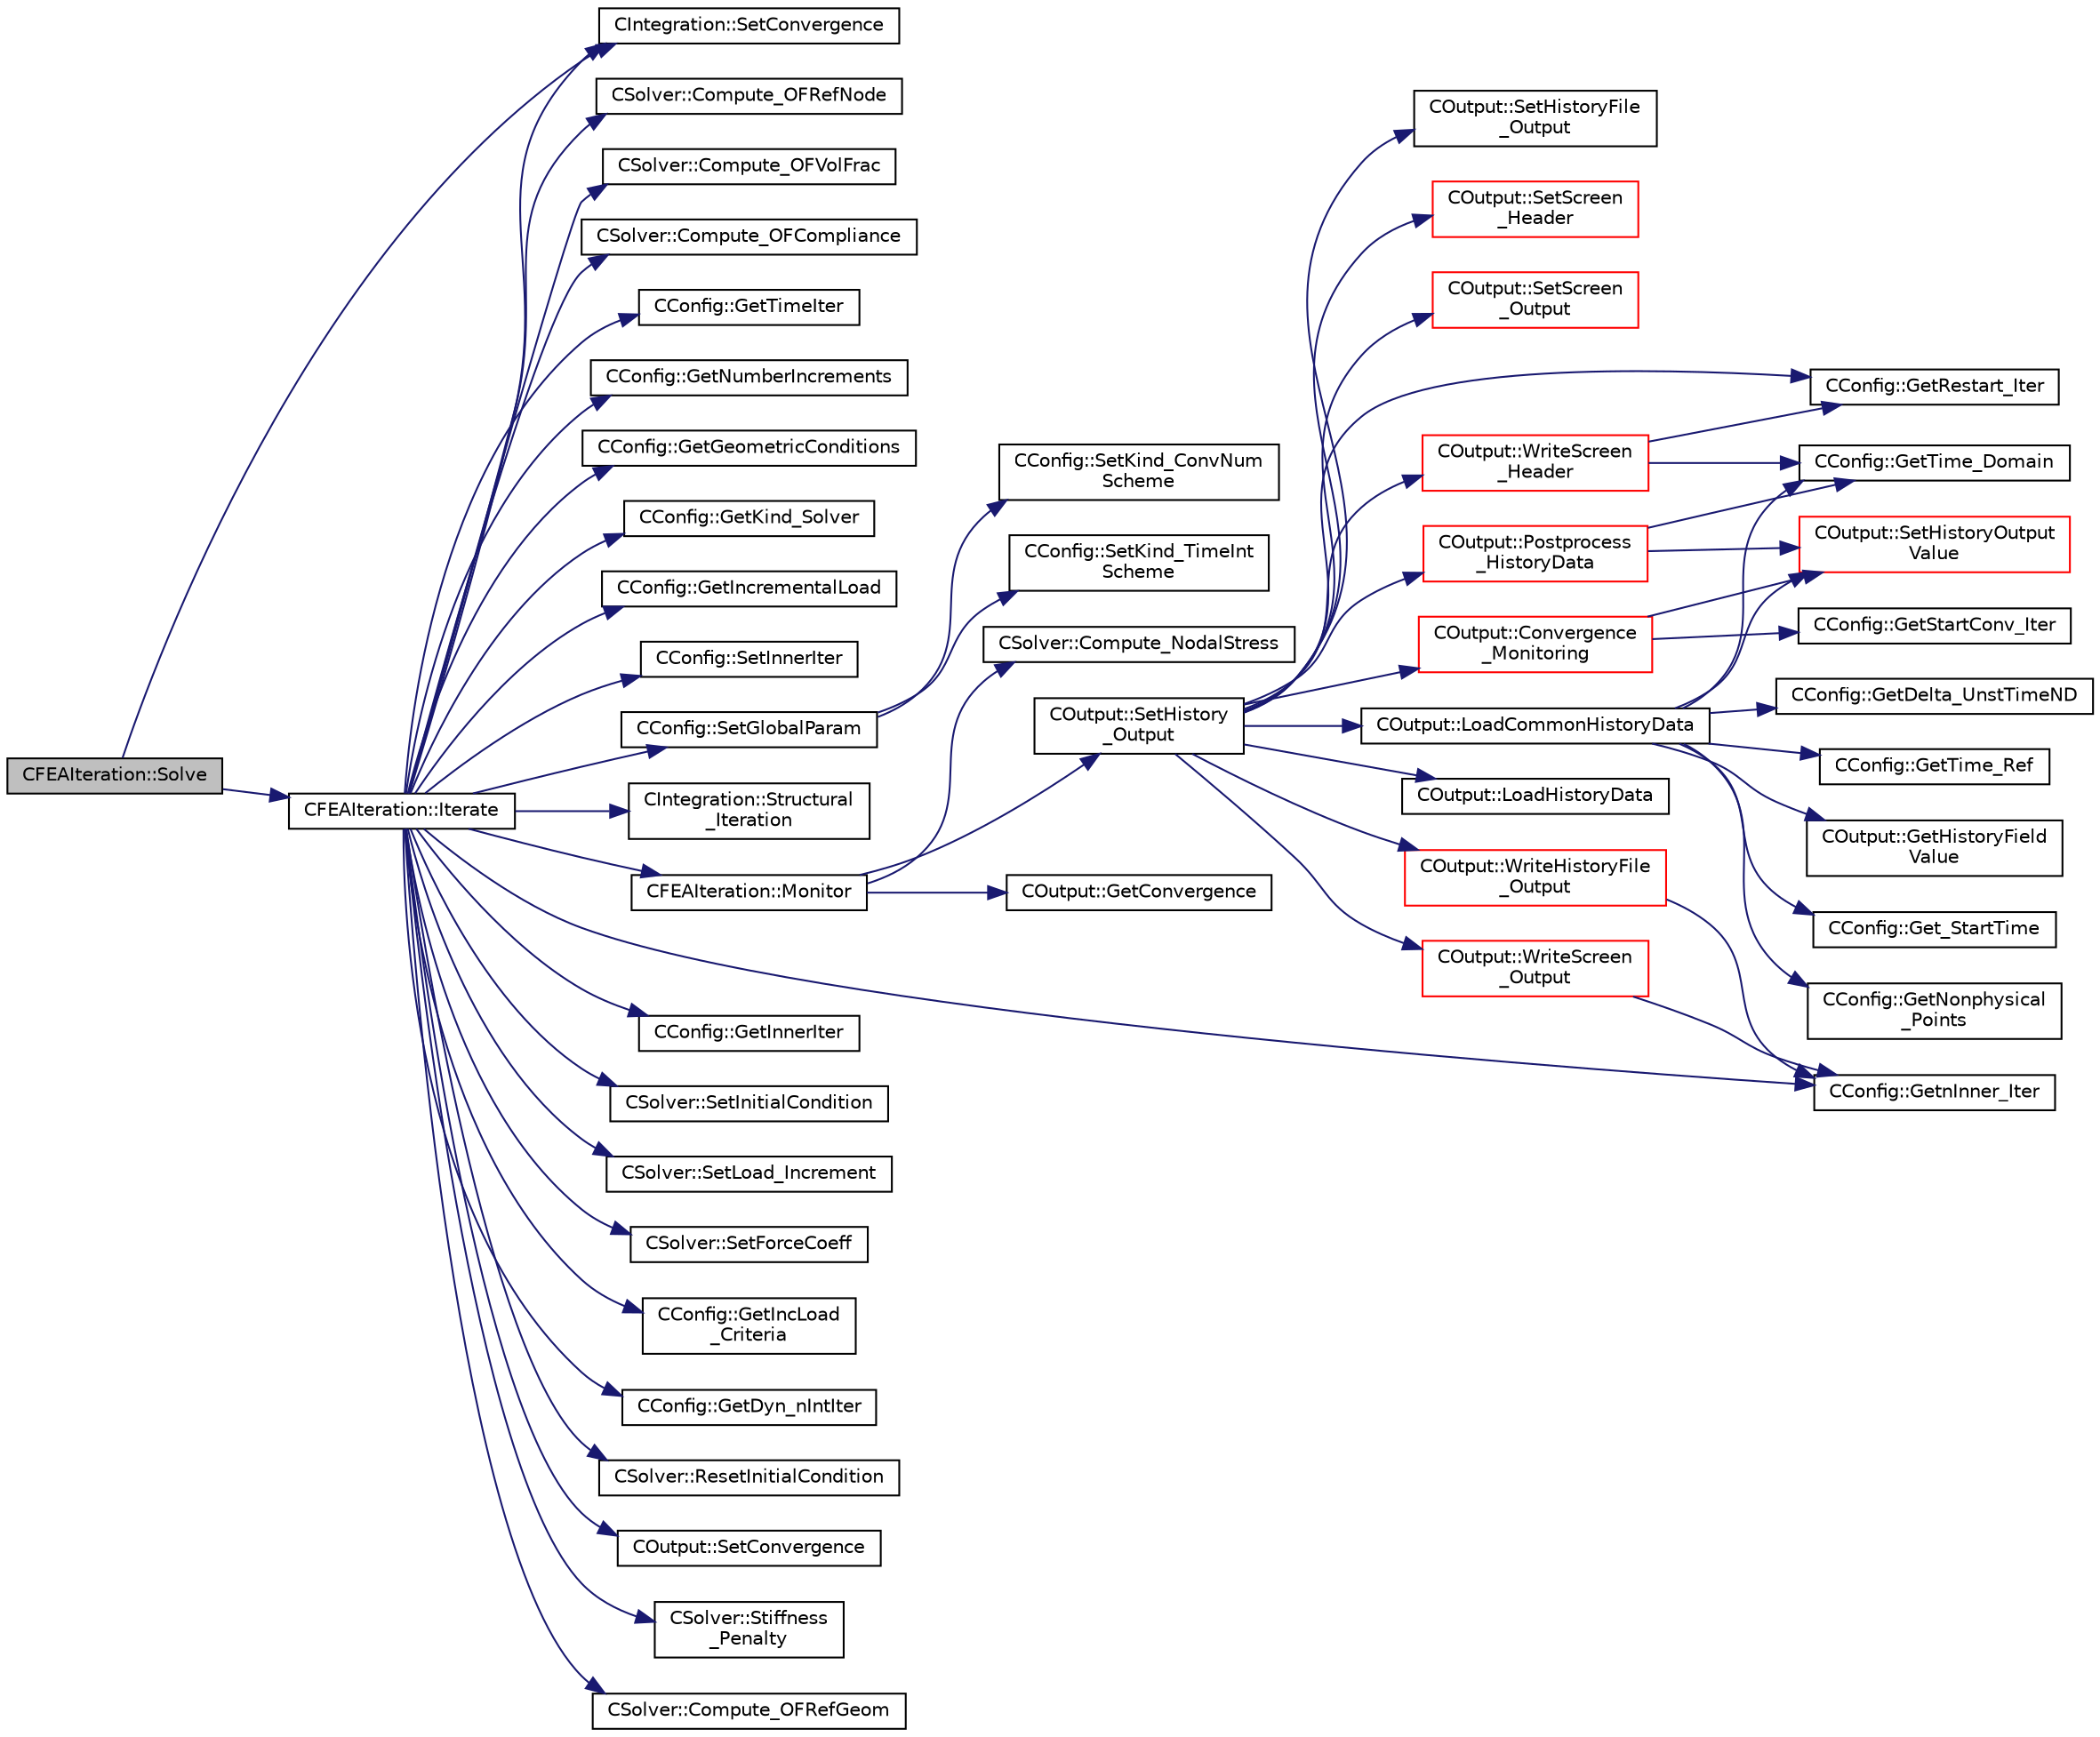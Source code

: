 digraph "CFEAIteration::Solve"
{
  edge [fontname="Helvetica",fontsize="10",labelfontname="Helvetica",labelfontsize="10"];
  node [fontname="Helvetica",fontsize="10",shape=record];
  rankdir="LR";
  Node256 [label="CFEAIteration::Solve",height=0.2,width=0.4,color="black", fillcolor="grey75", style="filled", fontcolor="black"];
  Node256 -> Node257 [color="midnightblue",fontsize="10",style="solid",fontname="Helvetica"];
  Node257 [label="CFEAIteration::Iterate",height=0.2,width=0.4,color="black", fillcolor="white", style="filled",URL="$class_c_f_e_a_iteration.html#af34a9ca7d54a7b4c31ad4fb1a487a158",tooltip="Perform a single iteration for structural analysis using the Finite Element Method. "];
  Node257 -> Node258 [color="midnightblue",fontsize="10",style="solid",fontname="Helvetica"];
  Node258 [label="CConfig::GetTimeIter",height=0.2,width=0.4,color="black", fillcolor="white", style="filled",URL="$class_c_config.html#aa659f28a1d71b0924944a9fb248e3d6e",tooltip="Get the current time iteration number. "];
  Node257 -> Node259 [color="midnightblue",fontsize="10",style="solid",fontname="Helvetica"];
  Node259 [label="CConfig::GetNumberIncrements",height=0.2,width=0.4,color="black", fillcolor="white", style="filled",URL="$class_c_config.html#aa860f9fe50610732728be9645f45488d",tooltip="Get the number of increments for an incremental load. "];
  Node257 -> Node260 [color="midnightblue",fontsize="10",style="solid",fontname="Helvetica"];
  Node260 [label="CConfig::GetGeometricConditions",height=0.2,width=0.4,color="black", fillcolor="white", style="filled",URL="$class_c_config.html#ac036c2fe542984a827ea2f21b3b4d4a6",tooltip="Geometric conditions for the structural solver. "];
  Node257 -> Node261 [color="midnightblue",fontsize="10",style="solid",fontname="Helvetica"];
  Node261 [label="CConfig::GetKind_Solver",height=0.2,width=0.4,color="black", fillcolor="white", style="filled",URL="$class_c_config.html#a0e2628fc803f14ec6179427ee02e8655",tooltip="Governing equations of the flow (it can be different from the run time equation). ..."];
  Node257 -> Node262 [color="midnightblue",fontsize="10",style="solid",fontname="Helvetica"];
  Node262 [label="CConfig::GetIncrementalLoad",height=0.2,width=0.4,color="black", fillcolor="white", style="filled",URL="$class_c_config.html#a4e4e8521bf3fdb0037a7a61186ca706d",tooltip="Check if we want to apply an incremental load to the nonlinear structural simulation. "];
  Node257 -> Node263 [color="midnightblue",fontsize="10",style="solid",fontname="Helvetica"];
  Node263 [label="CIntegration::SetConvergence",height=0.2,width=0.4,color="black", fillcolor="white", style="filled",URL="$class_c_integration.html#a5f5e3b9ec398e7d4aef31982f90bfc67",tooltip="Set the indicator of the convergence. "];
  Node257 -> Node264 [color="midnightblue",fontsize="10",style="solid",fontname="Helvetica"];
  Node264 [label="CConfig::SetInnerIter",height=0.2,width=0.4,color="black", fillcolor="white", style="filled",URL="$class_c_config.html#af57608dd44a9211af952763a67cbb2dc",tooltip="Set the current FSI iteration number. "];
  Node257 -> Node265 [color="midnightblue",fontsize="10",style="solid",fontname="Helvetica"];
  Node265 [label="CConfig::SetGlobalParam",height=0.2,width=0.4,color="black", fillcolor="white", style="filled",URL="$class_c_config.html#ac29cab2054fa1a6306790bf06df807e2",tooltip="Set the global parameters of each simulation for each runtime system. "];
  Node265 -> Node266 [color="midnightblue",fontsize="10",style="solid",fontname="Helvetica"];
  Node266 [label="CConfig::SetKind_ConvNum\lScheme",height=0.2,width=0.4,color="black", fillcolor="white", style="filled",URL="$class_c_config.html#a00fe3327e64dc4702368b049cd2f3f7a",tooltip="Set the parameters of the convective numerical scheme. "];
  Node265 -> Node267 [color="midnightblue",fontsize="10",style="solid",fontname="Helvetica"];
  Node267 [label="CConfig::SetKind_TimeInt\lScheme",height=0.2,width=0.4,color="black", fillcolor="white", style="filled",URL="$class_c_config.html#aeab5b83d725a0a87973af7bb9fa90e6c",tooltip="Set the kind of time integration scheme. "];
  Node257 -> Node268 [color="midnightblue",fontsize="10",style="solid",fontname="Helvetica"];
  Node268 [label="CIntegration::Structural\l_Iteration",height=0.2,width=0.4,color="black", fillcolor="white", style="filled",URL="$class_c_integration.html#a33ffbf2f26fda83a1dfde064bd5dd637",tooltip="A virtual member. "];
  Node257 -> Node269 [color="midnightblue",fontsize="10",style="solid",fontname="Helvetica"];
  Node269 [label="CFEAIteration::Monitor",height=0.2,width=0.4,color="black", fillcolor="white", style="filled",URL="$class_c_f_e_a_iteration.html#a7516ed7e4948785514ba831232614f4d",tooltip="Monitors the convergence and other metrics for the FEM system. "];
  Node269 -> Node270 [color="midnightblue",fontsize="10",style="solid",fontname="Helvetica"];
  Node270 [label="CSolver::Compute_NodalStress",height=0.2,width=0.4,color="black", fillcolor="white", style="filled",URL="$class_c_solver.html#a534bd8f075c5e21b018516580b4a1a1f",tooltip="A virtual member. "];
  Node269 -> Node271 [color="midnightblue",fontsize="10",style="solid",fontname="Helvetica"];
  Node271 [label="COutput::SetHistory\l_Output",height=0.2,width=0.4,color="black", fillcolor="white", style="filled",URL="$class_c_output.html#acf84143df1a158647605c980ecae2d7c",tooltip="Collects history data from the solvers, monitors the convergence and writes to screen and history fil..."];
  Node271 -> Node272 [color="midnightblue",fontsize="10",style="solid",fontname="Helvetica"];
  Node272 [label="CConfig::GetRestart_Iter",height=0.2,width=0.4,color="black", fillcolor="white", style="filled",URL="$class_c_config.html#adc13797fe94c17845a382dc34f706cfb",tooltip="Get the restart iteration. "];
  Node271 -> Node273 [color="midnightblue",fontsize="10",style="solid",fontname="Helvetica"];
  Node273 [label="COutput::LoadCommonHistoryData",height=0.2,width=0.4,color="black", fillcolor="white", style="filled",URL="$class_c_output.html#aa767bd68c5606524b19f1957b9bf4ce8",tooltip="Load values of the history fields common for all solvers. "];
  Node273 -> Node274 [color="midnightblue",fontsize="10",style="solid",fontname="Helvetica"];
  Node274 [label="COutput::SetHistoryOutput\lValue",height=0.2,width=0.4,color="red", fillcolor="white", style="filled",URL="$class_c_output.html#a1c1f836992f419544472329a44b8836e",tooltip="Set the value of a history output field. "];
  Node273 -> Node277 [color="midnightblue",fontsize="10",style="solid",fontname="Helvetica"];
  Node277 [label="CConfig::GetTime_Domain",height=0.2,width=0.4,color="black", fillcolor="white", style="filled",URL="$class_c_config.html#a6a11350b3c8d7577318be43cda6f7292",tooltip="Check if the multizone problem is solved for time domain. "];
  Node273 -> Node278 [color="midnightblue",fontsize="10",style="solid",fontname="Helvetica"];
  Node278 [label="CConfig::GetDelta_UnstTimeND",height=0.2,width=0.4,color="black", fillcolor="white", style="filled",URL="$class_c_config.html#a417b45d0da107126e803258901f57920",tooltip="If we are prforming an unsteady simulation, there is only one value of the time step for the complete..."];
  Node273 -> Node279 [color="midnightblue",fontsize="10",style="solid",fontname="Helvetica"];
  Node279 [label="CConfig::GetTime_Ref",height=0.2,width=0.4,color="black", fillcolor="white", style="filled",URL="$class_c_config.html#a08a17689e8bcd7b952b530fcb5a44842",tooltip="Get the value of the reference time for non-dimensionalization. "];
  Node273 -> Node280 [color="midnightblue",fontsize="10",style="solid",fontname="Helvetica"];
  Node280 [label="COutput::GetHistoryField\lValue",height=0.2,width=0.4,color="black", fillcolor="white", style="filled",URL="$class_c_output.html#aee0f98850225dbdba4f30b0d4fc63e77",tooltip="Get the value of particular history output field. "];
  Node273 -> Node281 [color="midnightblue",fontsize="10",style="solid",fontname="Helvetica"];
  Node281 [label="CConfig::Get_StartTime",height=0.2,width=0.4,color="black", fillcolor="white", style="filled",URL="$class_c_config.html#a095703548c09dae5de04721361933289",tooltip="Get the start time to track a phase of the code (preprocessing, compute, output). ..."];
  Node273 -> Node282 [color="midnightblue",fontsize="10",style="solid",fontname="Helvetica"];
  Node282 [label="CConfig::GetNonphysical\l_Points",height=0.2,width=0.4,color="black", fillcolor="white", style="filled",URL="$class_c_config.html#a802f454882362d0e3855c881bfedfa9f",tooltip="Get the current number of non-physical nodes in the solution. "];
  Node271 -> Node283 [color="midnightblue",fontsize="10",style="solid",fontname="Helvetica"];
  Node283 [label="COutput::LoadHistoryData",height=0.2,width=0.4,color="black", fillcolor="white", style="filled",URL="$class_c_output.html#a0e243627ea7e1ef04e68cd9b51d2736b",tooltip="Load the history output field values. "];
  Node271 -> Node284 [color="midnightblue",fontsize="10",style="solid",fontname="Helvetica"];
  Node284 [label="COutput::Convergence\l_Monitoring",height=0.2,width=0.4,color="red", fillcolor="white", style="filled",URL="$class_c_output.html#ad6a512715652bcf82c907b92da4302b8",tooltip="Monitor the convergence of an output field. "];
  Node284 -> Node285 [color="midnightblue",fontsize="10",style="solid",fontname="Helvetica"];
  Node285 [label="CConfig::GetStartConv_Iter",height=0.2,width=0.4,color="black", fillcolor="white", style="filled",URL="$class_c_config.html#a31f05501521eae78c33bf19374b5e0de",tooltip="Get the number of iterations that are not considered in the convergence criteria. ..."];
  Node284 -> Node274 [color="midnightblue",fontsize="10",style="solid",fontname="Helvetica"];
  Node271 -> Node289 [color="midnightblue",fontsize="10",style="solid",fontname="Helvetica"];
  Node289 [label="COutput::Postprocess\l_HistoryData",height=0.2,width=0.4,color="red", fillcolor="white", style="filled",URL="$class_c_output.html#ab2286efe6e4b78dd0daf13d2f1a6f886",tooltip="Postprocess_HistoryData. "];
  Node289 -> Node274 [color="midnightblue",fontsize="10",style="solid",fontname="Helvetica"];
  Node289 -> Node277 [color="midnightblue",fontsize="10",style="solid",fontname="Helvetica"];
  Node271 -> Node295 [color="midnightblue",fontsize="10",style="solid",fontname="Helvetica"];
  Node295 [label="COutput::WriteHistoryFile\l_Output",height=0.2,width=0.4,color="red", fillcolor="white", style="filled",URL="$class_c_output.html#ada04c152de1fb324a8e9f849eee6874c",tooltip="Determines if the history file output. "];
  Node295 -> Node300 [color="midnightblue",fontsize="10",style="solid",fontname="Helvetica"];
  Node300 [label="CConfig::GetnInner_Iter",height=0.2,width=0.4,color="black", fillcolor="white", style="filled",URL="$class_c_config.html#a448aa905877c21aae95be81e73fbb27c",tooltip="Get the number of inner iterations. "];
  Node271 -> Node301 [color="midnightblue",fontsize="10",style="solid",fontname="Helvetica"];
  Node301 [label="COutput::SetHistoryFile\l_Output",height=0.2,width=0.4,color="black", fillcolor="white", style="filled",URL="$class_c_output.html#a9d18bdc4aed0b3fba134e21f0226ad9f",tooltip="Write the history file output. "];
  Node271 -> Node302 [color="midnightblue",fontsize="10",style="solid",fontname="Helvetica"];
  Node302 [label="COutput::WriteScreen\l_Header",height=0.2,width=0.4,color="red", fillcolor="white", style="filled",URL="$class_c_output.html#a7a41d80c37c65203f4397e24676dd76b",tooltip="Determines if the screen header should be written. "];
  Node302 -> Node277 [color="midnightblue",fontsize="10",style="solid",fontname="Helvetica"];
  Node302 -> Node272 [color="midnightblue",fontsize="10",style="solid",fontname="Helvetica"];
  Node271 -> Node307 [color="midnightblue",fontsize="10",style="solid",fontname="Helvetica"];
  Node307 [label="COutput::SetScreen\l_Header",height=0.2,width=0.4,color="red", fillcolor="white", style="filled",URL="$class_c_output.html#a0e31c8d67a1af8bef40c31c5d9a6b177",tooltip="Write the screen header. "];
  Node271 -> Node310 [color="midnightblue",fontsize="10",style="solid",fontname="Helvetica"];
  Node310 [label="COutput::WriteScreen\l_Output",height=0.2,width=0.4,color="red", fillcolor="white", style="filled",URL="$class_c_output.html#a2de14e1074b0d1ed1a51b6e50edcca4b",tooltip="Determines if the screen header should be written. "];
  Node310 -> Node300 [color="midnightblue",fontsize="10",style="solid",fontname="Helvetica"];
  Node271 -> Node311 [color="midnightblue",fontsize="10",style="solid",fontname="Helvetica"];
  Node311 [label="COutput::SetScreen\l_Output",height=0.2,width=0.4,color="red", fillcolor="white", style="filled",URL="$class_c_output.html#a5b2ea549825280819dfec283a7926ff4",tooltip="Write the screen output. "];
  Node269 -> Node318 [color="midnightblue",fontsize="10",style="solid",fontname="Helvetica"];
  Node318 [label="COutput::GetConvergence",height=0.2,width=0.4,color="black", fillcolor="white", style="filled",URL="$class_c_output.html#a64ad9a7510dd45325d694f184ec5f6db",tooltip="Get convergence of the problem. "];
  Node257 -> Node319 [color="midnightblue",fontsize="10",style="solid",fontname="Helvetica"];
  Node319 [label="CConfig::GetInnerIter",height=0.2,width=0.4,color="black", fillcolor="white", style="filled",URL="$class_c_config.html#afb04e3794a1a3cef3c5897f31f2efd2d",tooltip="Get the current FSI iteration number. "];
  Node257 -> Node300 [color="midnightblue",fontsize="10",style="solid",fontname="Helvetica"];
  Node257 -> Node320 [color="midnightblue",fontsize="10",style="solid",fontname="Helvetica"];
  Node320 [label="CSolver::SetInitialCondition",height=0.2,width=0.4,color="black", fillcolor="white", style="filled",URL="$class_c_solver.html#aa201cf141d64d08db13eb6a75beb78b5",tooltip="A virtual member. "];
  Node257 -> Node321 [color="midnightblue",fontsize="10",style="solid",fontname="Helvetica"];
  Node321 [label="CSolver::SetLoad_Increment",height=0.2,width=0.4,color="black", fillcolor="white", style="filled",URL="$class_c_solver.html#a0ddfb8f64d0ba476cc880d69517ed695",tooltip="A virtual member. "];
  Node257 -> Node322 [color="midnightblue",fontsize="10",style="solid",fontname="Helvetica"];
  Node322 [label="CSolver::SetForceCoeff",height=0.2,width=0.4,color="black", fillcolor="white", style="filled",URL="$class_c_solver.html#afc13c5c294cd82f72f296681565ef936",tooltip="A virtual member. "];
  Node257 -> Node323 [color="midnightblue",fontsize="10",style="solid",fontname="Helvetica"];
  Node323 [label="CConfig::GetIncLoad\l_Criteria",height=0.2,width=0.4,color="black", fillcolor="white", style="filled",URL="$class_c_config.html#aec9246e31966097dee895a0207ec9044",tooltip="Get the value of the criteria for applying incremental loading. "];
  Node257 -> Node324 [color="midnightblue",fontsize="10",style="solid",fontname="Helvetica"];
  Node324 [label="CConfig::GetDyn_nIntIter",height=0.2,width=0.4,color="black", fillcolor="white", style="filled",URL="$class_c_config.html#ae689b3375cdbcd3f1ce0e4d69fa0fb9f",tooltip="Get the number of internal iterations for the Newton-Raphson Method in nonlinear structural applicati..."];
  Node257 -> Node325 [color="midnightblue",fontsize="10",style="solid",fontname="Helvetica"];
  Node325 [label="CSolver::ResetInitialCondition",height=0.2,width=0.4,color="black", fillcolor="white", style="filled",URL="$class_c_solver.html#ada849ab267bb7aab1f3b382469b13c5c",tooltip="A virtual member. "];
  Node257 -> Node326 [color="midnightblue",fontsize="10",style="solid",fontname="Helvetica"];
  Node326 [label="COutput::SetConvergence",height=0.2,width=0.4,color="black", fillcolor="white", style="filled",URL="$class_c_output.html#a019dbfecca599d8724009d791986c613",tooltip="Set the value of the convergence flag. "];
  Node257 -> Node327 [color="midnightblue",fontsize="10",style="solid",fontname="Helvetica"];
  Node327 [label="CSolver::Stiffness\l_Penalty",height=0.2,width=0.4,color="black", fillcolor="white", style="filled",URL="$class_c_solver.html#a619c699930a1b95553282856702ad326",tooltip="A virtual member. "];
  Node257 -> Node328 [color="midnightblue",fontsize="10",style="solid",fontname="Helvetica"];
  Node328 [label="CSolver::Compute_OFRefGeom",height=0.2,width=0.4,color="black", fillcolor="white", style="filled",URL="$class_c_solver.html#a3ed69d69fd7a160a27129eae4df52143",tooltip="A virtual member. "];
  Node257 -> Node329 [color="midnightblue",fontsize="10",style="solid",fontname="Helvetica"];
  Node329 [label="CSolver::Compute_OFRefNode",height=0.2,width=0.4,color="black", fillcolor="white", style="filled",URL="$class_c_solver.html#a5da927d61265e620caef59ff0faaf245",tooltip="A virtual member. "];
  Node257 -> Node330 [color="midnightblue",fontsize="10",style="solid",fontname="Helvetica"];
  Node330 [label="CSolver::Compute_OFVolFrac",height=0.2,width=0.4,color="black", fillcolor="white", style="filled",URL="$class_c_solver.html#ab79c0426c9ae01ccf59e6aa36c146089",tooltip="A virtual member. "];
  Node257 -> Node331 [color="midnightblue",fontsize="10",style="solid",fontname="Helvetica"];
  Node331 [label="CSolver::Compute_OFCompliance",height=0.2,width=0.4,color="black", fillcolor="white", style="filled",URL="$class_c_solver.html#a118bfd29f1ea80736ff5ddccad8e9584",tooltip="A virtual member. "];
  Node256 -> Node263 [color="midnightblue",fontsize="10",style="solid",fontname="Helvetica"];
}
